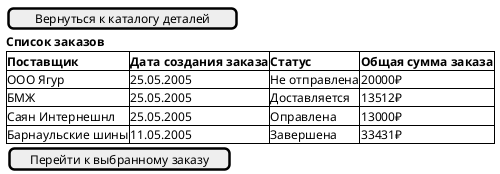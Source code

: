 @startsalt Список заявок
{
    [Вернуться к каталогу деталей]
    <b>Список заказов
    {# <b>Поставщик| <b>Дата создания заказа | <b>Статус | <b>Общая сумма заказа
    ООО Ягур|25.05.2005 | Не отправлена | 20000₽ 
    БМЖ|25.05.2005 | Доставляется | 13512₽
    Саян Интернешнл|25.05.2005 | Оправлена | 13000₽
    Барнаульские шины|11.05.2005 | Завершена  | 33431₽
    }
    
    {
        [Перейти к выбранному заказу]
    }
    
}
@endsalt